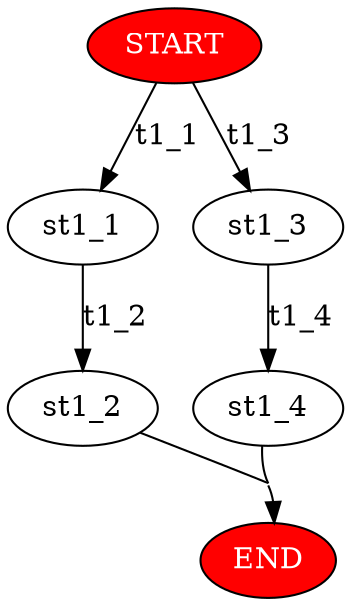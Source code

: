 strict digraph "1_1_1_Positive" {
	graph [concentrate=true imagescale=true]
	START [label=START fillcolor=red fontcolor=white style=filled]
	END [label=END fillcolor=red fontcolor=white style=filled]
	START -> st1_1 [label=t1_1]
	st1_1 -> st1_2 [label=t1_2]
	st1_2 -> END
	START -> st1_3 [label=t1_3]
	st1_3 -> st1_4 [label=t1_4]
	st1_4 -> END
}
